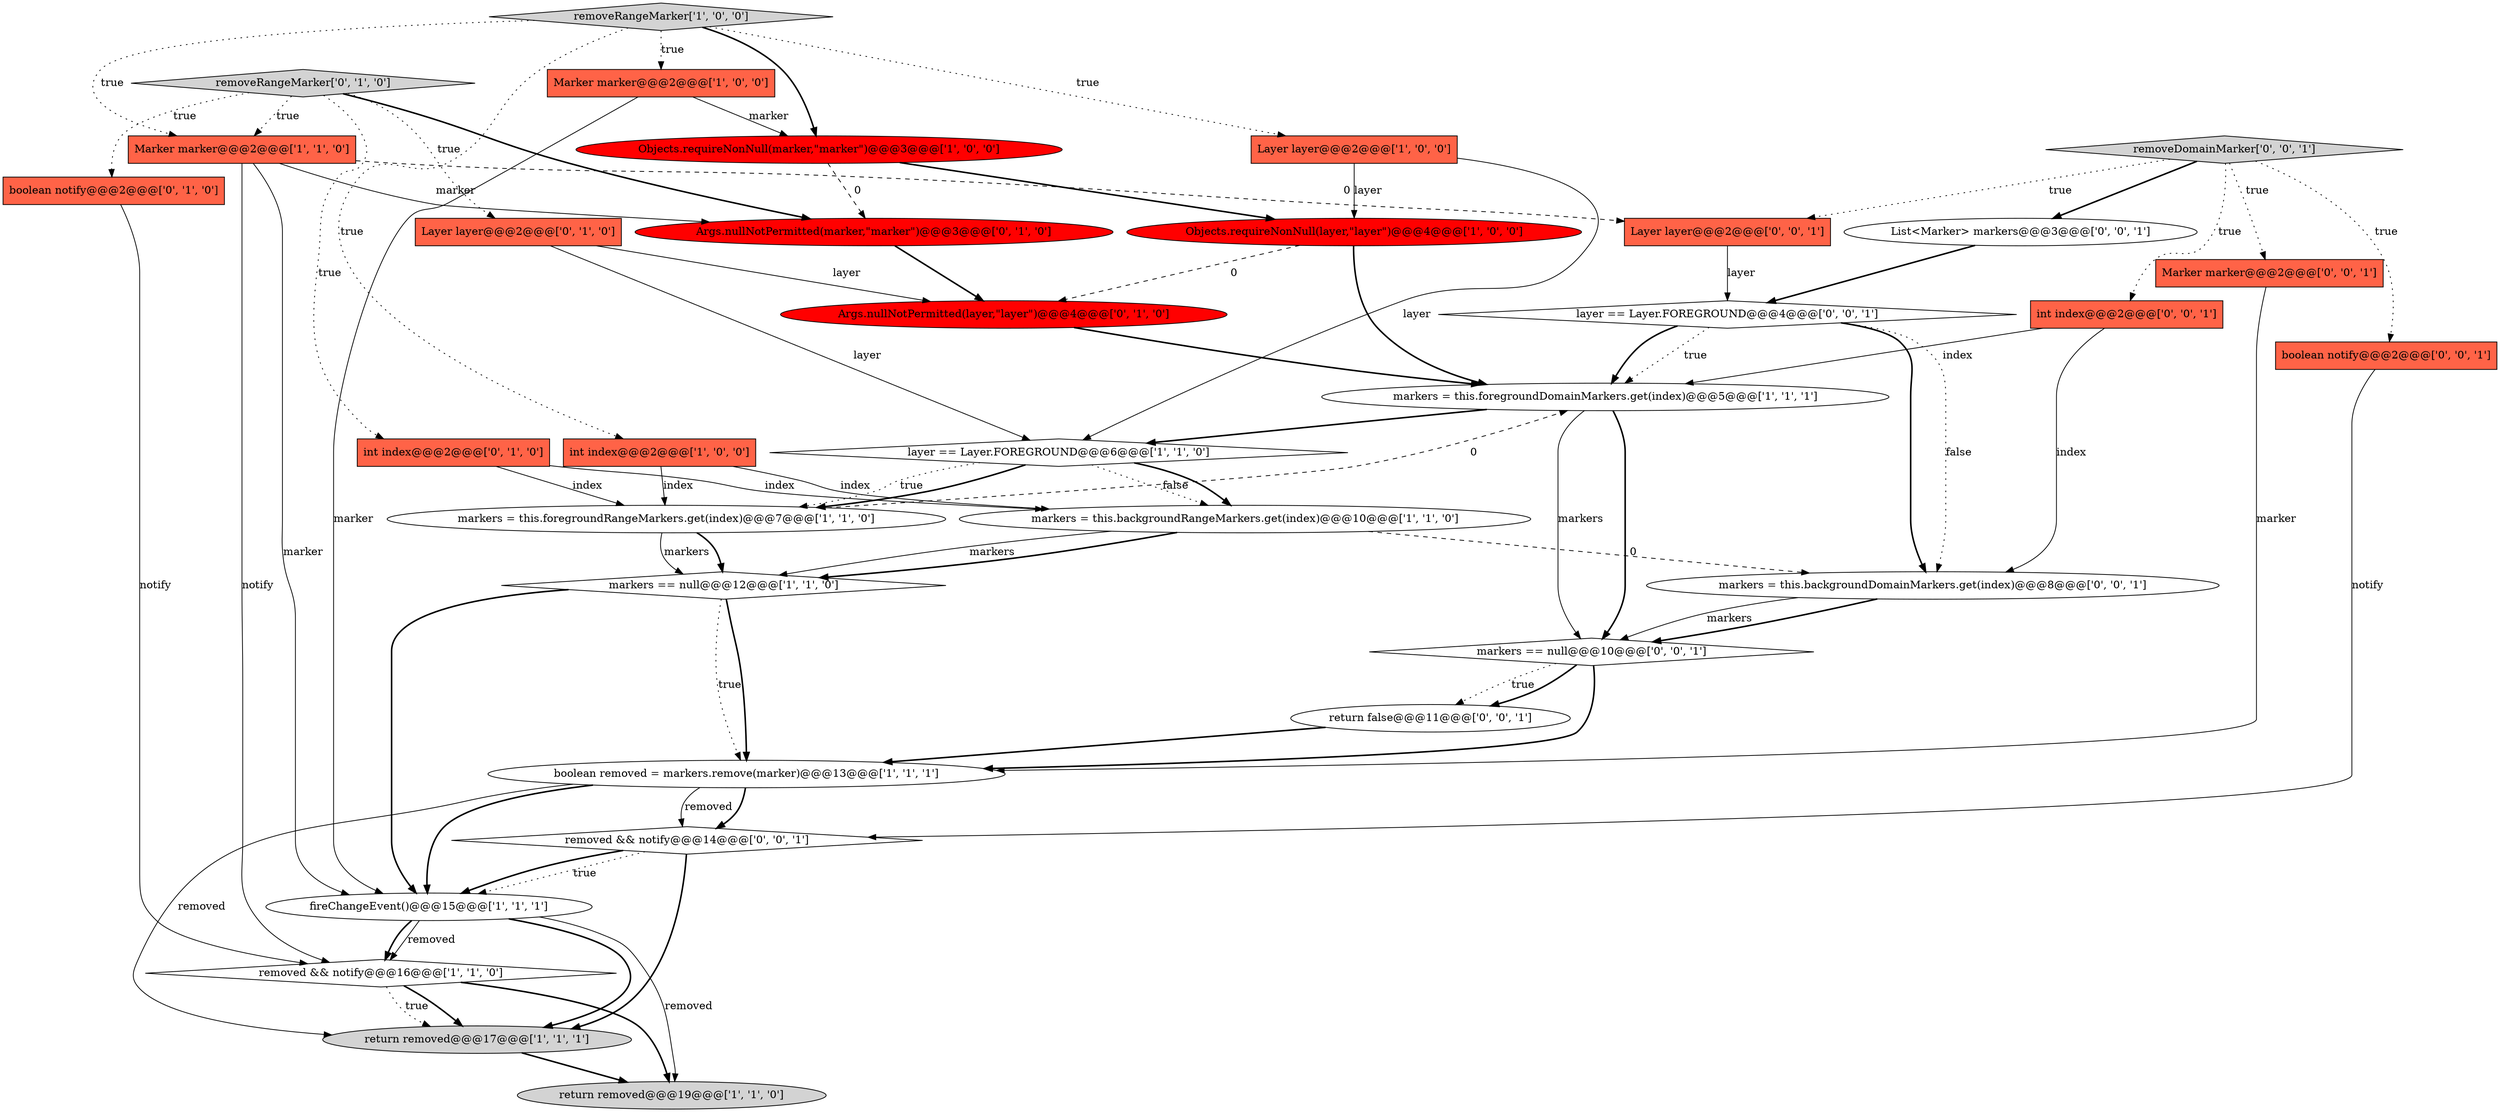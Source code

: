 digraph {
28 [style = filled, label = "removed && notify@@@14@@@['0', '0', '1']", fillcolor = white, shape = diamond image = "AAA0AAABBB3BBB"];
32 [style = filled, label = "Layer layer@@@2@@@['0', '0', '1']", fillcolor = tomato, shape = box image = "AAA0AAABBB3BBB"];
19 [style = filled, label = "Args.nullNotPermitted(marker,\"marker\")@@@3@@@['0', '1', '0']", fillcolor = red, shape = ellipse image = "AAA1AAABBB2BBB"];
14 [style = filled, label = "Marker marker@@@2@@@['1', '1', '0']", fillcolor = tomato, shape = box image = "AAA0AAABBB1BBB"];
24 [style = filled, label = "int index@@@2@@@['0', '0', '1']", fillcolor = tomato, shape = box image = "AAA0AAABBB3BBB"];
23 [style = filled, label = "return false@@@11@@@['0', '0', '1']", fillcolor = white, shape = ellipse image = "AAA0AAABBB3BBB"];
1 [style = filled, label = "layer == Layer.FOREGROUND@@@6@@@['1', '1', '0']", fillcolor = white, shape = diamond image = "AAA0AAABBB1BBB"];
9 [style = filled, label = "Objects.requireNonNull(marker,\"marker\")@@@3@@@['1', '0', '0']", fillcolor = red, shape = ellipse image = "AAA1AAABBB1BBB"];
11 [style = filled, label = "markers = this.foregroundDomainMarkers.get(index)@@@5@@@['1', '1', '1']", fillcolor = white, shape = ellipse image = "AAA0AAABBB1BBB"];
13 [style = filled, label = "int index@@@2@@@['1', '0', '0']", fillcolor = tomato, shape = box image = "AAA0AAABBB1BBB"];
12 [style = filled, label = "removed && notify@@@16@@@['1', '1', '0']", fillcolor = white, shape = diamond image = "AAA0AAABBB1BBB"];
2 [style = filled, label = "fireChangeEvent()@@@15@@@['1', '1', '1']", fillcolor = white, shape = ellipse image = "AAA0AAABBB1BBB"];
5 [style = filled, label = "Layer layer@@@2@@@['1', '0', '0']", fillcolor = tomato, shape = box image = "AAA0AAABBB1BBB"];
27 [style = filled, label = "markers == null@@@10@@@['0', '0', '1']", fillcolor = white, shape = diamond image = "AAA0AAABBB3BBB"];
17 [style = filled, label = "int index@@@2@@@['0', '1', '0']", fillcolor = tomato, shape = box image = "AAA0AAABBB2BBB"];
16 [style = filled, label = "boolean removed = markers.remove(marker)@@@13@@@['1', '1', '1']", fillcolor = white, shape = ellipse image = "AAA0AAABBB1BBB"];
6 [style = filled, label = "Objects.requireNonNull(layer,\"layer\")@@@4@@@['1', '0', '0']", fillcolor = red, shape = ellipse image = "AAA1AAABBB1BBB"];
25 [style = filled, label = "layer == Layer.FOREGROUND@@@4@@@['0', '0', '1']", fillcolor = white, shape = diamond image = "AAA0AAABBB3BBB"];
15 [style = filled, label = "return removed@@@19@@@['1', '1', '0']", fillcolor = lightgray, shape = ellipse image = "AAA0AAABBB1BBB"];
29 [style = filled, label = "Marker marker@@@2@@@['0', '0', '1']", fillcolor = tomato, shape = box image = "AAA0AAABBB3BBB"];
10 [style = filled, label = "markers = this.backgroundRangeMarkers.get(index)@@@10@@@['1', '1', '0']", fillcolor = white, shape = ellipse image = "AAA0AAABBB1BBB"];
8 [style = filled, label = "removeRangeMarker['1', '0', '0']", fillcolor = lightgray, shape = diamond image = "AAA0AAABBB1BBB"];
3 [style = filled, label = "return removed@@@17@@@['1', '1', '1']", fillcolor = lightgray, shape = ellipse image = "AAA0AAABBB1BBB"];
31 [style = filled, label = "removeDomainMarker['0', '0', '1']", fillcolor = lightgray, shape = diamond image = "AAA0AAABBB3BBB"];
26 [style = filled, label = "boolean notify@@@2@@@['0', '0', '1']", fillcolor = tomato, shape = box image = "AAA0AAABBB3BBB"];
0 [style = filled, label = "Marker marker@@@2@@@['1', '0', '0']", fillcolor = tomato, shape = box image = "AAA0AAABBB1BBB"];
33 [style = filled, label = "markers = this.backgroundDomainMarkers.get(index)@@@8@@@['0', '0', '1']", fillcolor = white, shape = ellipse image = "AAA0AAABBB3BBB"];
7 [style = filled, label = "markers = this.foregroundRangeMarkers.get(index)@@@7@@@['1', '1', '0']", fillcolor = white, shape = ellipse image = "AAA0AAABBB1BBB"];
4 [style = filled, label = "markers == null@@@12@@@['1', '1', '0']", fillcolor = white, shape = diamond image = "AAA0AAABBB1BBB"];
20 [style = filled, label = "removeRangeMarker['0', '1', '0']", fillcolor = lightgray, shape = diamond image = "AAA0AAABBB2BBB"];
21 [style = filled, label = "Layer layer@@@2@@@['0', '1', '0']", fillcolor = tomato, shape = box image = "AAA0AAABBB2BBB"];
22 [style = filled, label = "boolean notify@@@2@@@['0', '1', '0']", fillcolor = tomato, shape = box image = "AAA0AAABBB2BBB"];
30 [style = filled, label = "List<Marker> markers@@@3@@@['0', '0', '1']", fillcolor = white, shape = ellipse image = "AAA0AAABBB3BBB"];
18 [style = filled, label = "Args.nullNotPermitted(layer,\"layer\")@@@4@@@['0', '1', '0']", fillcolor = red, shape = ellipse image = "AAA1AAABBB2BBB"];
2->12 [style = solid, label="removed"];
12->3 [style = dotted, label="true"];
22->12 [style = solid, label="notify"];
23->16 [style = bold, label=""];
19->18 [style = bold, label=""];
29->16 [style = solid, label="marker"];
25->33 [style = bold, label=""];
11->1 [style = bold, label=""];
20->17 [style = dotted, label="true"];
14->12 [style = solid, label="notify"];
24->11 [style = solid, label="index"];
26->28 [style = solid, label="notify"];
18->11 [style = bold, label=""];
2->3 [style = bold, label=""];
12->15 [style = bold, label=""];
25->33 [style = dotted, label="false"];
11->27 [style = solid, label="markers"];
20->14 [style = dotted, label="true"];
28->2 [style = dotted, label="true"];
7->11 [style = dashed, label="0"];
27->23 [style = dotted, label="true"];
30->25 [style = bold, label=""];
2->15 [style = solid, label="removed"];
14->2 [style = solid, label="marker"];
10->33 [style = dashed, label="0"];
3->15 [style = bold, label=""];
4->2 [style = bold, label=""];
7->4 [style = bold, label=""];
20->21 [style = dotted, label="true"];
27->16 [style = bold, label=""];
16->2 [style = bold, label=""];
0->2 [style = solid, label="marker"];
17->10 [style = solid, label="index"];
1->7 [style = bold, label=""];
33->27 [style = bold, label=""];
32->25 [style = solid, label="layer"];
25->11 [style = dotted, label="true"];
2->12 [style = bold, label=""];
9->6 [style = bold, label=""];
16->3 [style = solid, label="removed"];
31->32 [style = dotted, label="true"];
13->10 [style = solid, label="index"];
1->7 [style = dotted, label="true"];
9->19 [style = dashed, label="0"];
6->18 [style = dashed, label="0"];
28->2 [style = bold, label=""];
1->10 [style = dotted, label="false"];
21->1 [style = solid, label="layer"];
14->32 [style = dashed, label="0"];
16->28 [style = bold, label=""];
16->28 [style = solid, label="removed"];
8->5 [style = dotted, label="true"];
31->26 [style = dotted, label="true"];
25->11 [style = bold, label=""];
5->6 [style = solid, label="layer"];
5->1 [style = solid, label="layer"];
13->7 [style = solid, label="index"];
7->4 [style = solid, label="markers"];
33->27 [style = solid, label="markers"];
6->11 [style = bold, label=""];
31->30 [style = bold, label=""];
10->4 [style = solid, label="markers"];
8->9 [style = bold, label=""];
10->4 [style = bold, label=""];
8->14 [style = dotted, label="true"];
17->7 [style = solid, label="index"];
21->18 [style = solid, label="layer"];
27->23 [style = bold, label=""];
12->3 [style = bold, label=""];
28->3 [style = bold, label=""];
4->16 [style = dotted, label="true"];
0->9 [style = solid, label="marker"];
8->13 [style = dotted, label="true"];
8->0 [style = dotted, label="true"];
20->22 [style = dotted, label="true"];
20->19 [style = bold, label=""];
31->24 [style = dotted, label="true"];
1->10 [style = bold, label=""];
31->29 [style = dotted, label="true"];
14->19 [style = solid, label="marker"];
4->16 [style = bold, label=""];
24->33 [style = solid, label="index"];
11->27 [style = bold, label=""];
}
